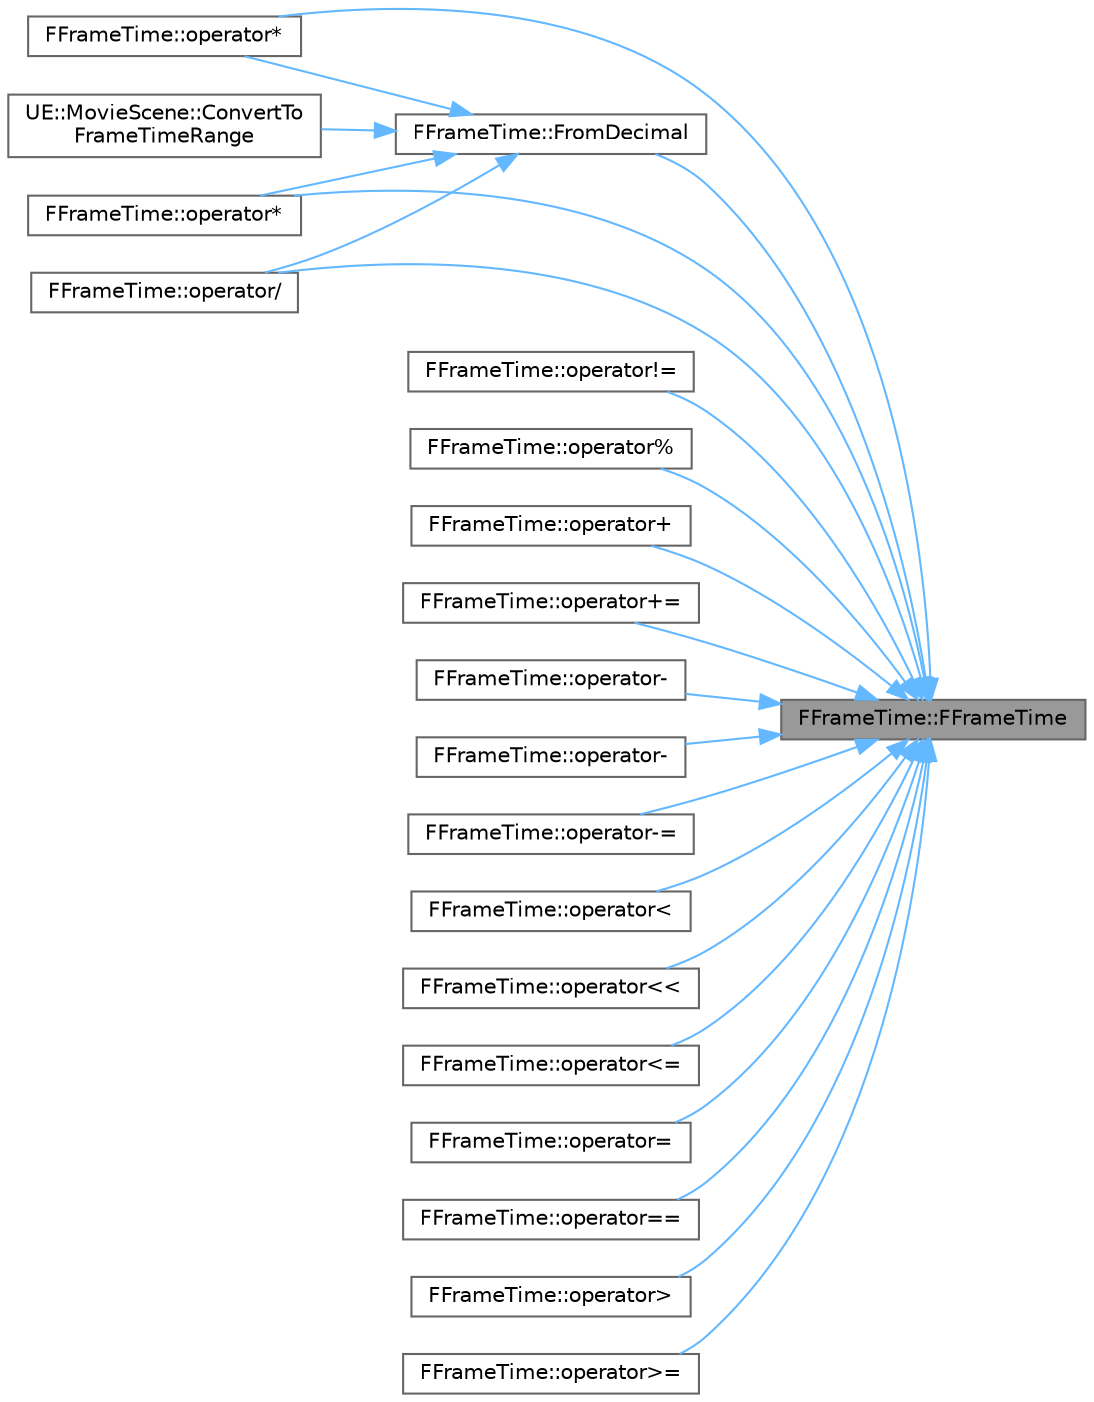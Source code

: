 digraph "FFrameTime::FFrameTime"
{
 // INTERACTIVE_SVG=YES
 // LATEX_PDF_SIZE
  bgcolor="transparent";
  edge [fontname=Helvetica,fontsize=10,labelfontname=Helvetica,labelfontsize=10];
  node [fontname=Helvetica,fontsize=10,shape=box,height=0.2,width=0.4];
  rankdir="RL";
  Node1 [id="Node000001",label="FFrameTime::FFrameTime",height=0.2,width=0.4,color="gray40", fillcolor="grey60", style="filled", fontcolor="black",tooltip="Default constructor initializing to zero."];
  Node1 -> Node2 [id="edge1_Node000001_Node000002",dir="back",color="steelblue1",style="solid",tooltip=" "];
  Node2 [id="Node000002",label="FFrameTime::FromDecimal",height=0.2,width=0.4,color="grey40", fillcolor="white", style="filled",URL="$df/d8e/structFFrameTime.html#af7aca34caf669abadbccd7eb10dcda62",tooltip="Convert a decimal representation to a frame time Note that sub frames are always positive,..."];
  Node2 -> Node3 [id="edge2_Node000002_Node000003",dir="back",color="steelblue1",style="solid",tooltip=" "];
  Node3 [id="Node000003",label="UE::MovieScene::ConvertTo\lFrameTimeRange",height=0.2,width=0.4,color="grey40", fillcolor="white", style="filled",URL="$d1/dd1/namespaceUE_1_1MovieScene.html#a6ec173a2bac14d6d44c19dc03199e09c",tooltip=" "];
  Node2 -> Node4 [id="edge3_Node000002_Node000004",dir="back",color="steelblue1",style="solid",tooltip=" "];
  Node4 [id="Node000004",label="FFrameTime::operator*",height=0.2,width=0.4,color="grey40", fillcolor="white", style="filled",URL="$df/d8e/structFFrameTime.html#a8f1d780c5c4e545e56118e796644bc55",tooltip=" "];
  Node2 -> Node5 [id="edge4_Node000002_Node000005",dir="back",color="steelblue1",style="solid",tooltip=" "];
  Node5 [id="Node000005",label="FFrameTime::operator*",height=0.2,width=0.4,color="grey40", fillcolor="white", style="filled",URL="$df/d8e/structFFrameTime.html#afde01892659eff2cfec4731a20021047",tooltip=" "];
  Node2 -> Node6 [id="edge5_Node000002_Node000006",dir="back",color="steelblue1",style="solid",tooltip=" "];
  Node6 [id="Node000006",label="FFrameTime::operator/",height=0.2,width=0.4,color="grey40", fillcolor="white", style="filled",URL="$df/d8e/structFFrameTime.html#a987f253a19acb4819dbde7405dd4b93e",tooltip=" "];
  Node1 -> Node7 [id="edge6_Node000001_Node000007",dir="back",color="steelblue1",style="solid",tooltip=" "];
  Node7 [id="Node000007",label="FFrameTime::operator!=",height=0.2,width=0.4,color="grey40", fillcolor="white", style="filled",URL="$df/d8e/structFFrameTime.html#a56bd5dd64ff986cb0834f8dfb089c878",tooltip=" "];
  Node1 -> Node8 [id="edge7_Node000001_Node000008",dir="back",color="steelblue1",style="solid",tooltip=" "];
  Node8 [id="Node000008",label="FFrameTime::operator%",height=0.2,width=0.4,color="grey40", fillcolor="white", style="filled",URL="$df/d8e/structFFrameTime.html#a2e16bba8e61dfdf480f244f98df16c20",tooltip=" "];
  Node1 -> Node4 [id="edge8_Node000001_Node000004",dir="back",color="steelblue1",style="solid",tooltip=" "];
  Node1 -> Node5 [id="edge9_Node000001_Node000005",dir="back",color="steelblue1",style="solid",tooltip=" "];
  Node1 -> Node9 [id="edge10_Node000001_Node000009",dir="back",color="steelblue1",style="solid",tooltip=" "];
  Node9 [id="Node000009",label="FFrameTime::operator+",height=0.2,width=0.4,color="grey40", fillcolor="white", style="filled",URL="$df/d8e/structFFrameTime.html#a52ba0eca43c222c69c4baad4cd9faa55",tooltip=" "];
  Node1 -> Node10 [id="edge11_Node000001_Node000010",dir="back",color="steelblue1",style="solid",tooltip=" "];
  Node10 [id="Node000010",label="FFrameTime::operator+=",height=0.2,width=0.4,color="grey40", fillcolor="white", style="filled",URL="$df/d8e/structFFrameTime.html#a8faedb5eeb732492fbf1fb47e38e18b0",tooltip=" "];
  Node1 -> Node11 [id="edge12_Node000001_Node000011",dir="back",color="steelblue1",style="solid",tooltip=" "];
  Node11 [id="Node000011",label="FFrameTime::operator-",height=0.2,width=0.4,color="grey40", fillcolor="white", style="filled",URL="$df/d8e/structFFrameTime.html#ae28e74fa49a509ed251ddb64538ffb66",tooltip=" "];
  Node1 -> Node12 [id="edge13_Node000001_Node000012",dir="back",color="steelblue1",style="solid",tooltip=" "];
  Node12 [id="Node000012",label="FFrameTime::operator-",height=0.2,width=0.4,color="grey40", fillcolor="white", style="filled",URL="$df/d8e/structFFrameTime.html#afe63158ae2e5f74df5ce9b0997bc3721",tooltip=" "];
  Node1 -> Node13 [id="edge14_Node000001_Node000013",dir="back",color="steelblue1",style="solid",tooltip=" "];
  Node13 [id="Node000013",label="FFrameTime::operator-=",height=0.2,width=0.4,color="grey40", fillcolor="white", style="filled",URL="$df/d8e/structFFrameTime.html#ac8f11884b71eafee9fbdbbe4b1ceaa7e",tooltip=" "];
  Node1 -> Node6 [id="edge15_Node000001_Node000006",dir="back",color="steelblue1",style="solid",tooltip=" "];
  Node1 -> Node14 [id="edge16_Node000001_Node000014",dir="back",color="steelblue1",style="solid",tooltip=" "];
  Node14 [id="Node000014",label="FFrameTime::operator\<",height=0.2,width=0.4,color="grey40", fillcolor="white", style="filled",URL="$df/d8e/structFFrameTime.html#a8e0e758701c10522e1a69895c2fb0644",tooltip=" "];
  Node1 -> Node15 [id="edge17_Node000001_Node000015",dir="back",color="steelblue1",style="solid",tooltip=" "];
  Node15 [id="Node000015",label="FFrameTime::operator\<\<",height=0.2,width=0.4,color="grey40", fillcolor="white", style="filled",URL="$df/d8e/structFFrameTime.html#a5f5326bbfd8aadb850e83134b4dc4214",tooltip="Serializes the given FrameTime from or into the specified archive."];
  Node1 -> Node16 [id="edge18_Node000001_Node000016",dir="back",color="steelblue1",style="solid",tooltip=" "];
  Node16 [id="Node000016",label="FFrameTime::operator\<=",height=0.2,width=0.4,color="grey40", fillcolor="white", style="filled",URL="$df/d8e/structFFrameTime.html#a0078bc8a5be323ac1e7a411f57df8ca1",tooltip=" "];
  Node1 -> Node17 [id="edge19_Node000001_Node000017",dir="back",color="steelblue1",style="solid",tooltip=" "];
  Node17 [id="Node000017",label="FFrameTime::operator=",height=0.2,width=0.4,color="grey40", fillcolor="white", style="filled",URL="$df/d8e/structFFrameTime.html#acc35d25beb8a381ad67a4f103dc52f0a",tooltip="Assignment from a type-safe frame number."];
  Node1 -> Node18 [id="edge20_Node000001_Node000018",dir="back",color="steelblue1",style="solid",tooltip=" "];
  Node18 [id="Node000018",label="FFrameTime::operator==",height=0.2,width=0.4,color="grey40", fillcolor="white", style="filled",URL="$df/d8e/structFFrameTime.html#a35768fcf27bf65c61e86d8d32b98a933",tooltip=" "];
  Node1 -> Node19 [id="edge21_Node000001_Node000019",dir="back",color="steelblue1",style="solid",tooltip=" "];
  Node19 [id="Node000019",label="FFrameTime::operator\>",height=0.2,width=0.4,color="grey40", fillcolor="white", style="filled",URL="$df/d8e/structFFrameTime.html#a90a0cbd679e942a950f824b989762f62",tooltip=" "];
  Node1 -> Node20 [id="edge22_Node000001_Node000020",dir="back",color="steelblue1",style="solid",tooltip=" "];
  Node20 [id="Node000020",label="FFrameTime::operator\>=",height=0.2,width=0.4,color="grey40", fillcolor="white", style="filled",URL="$df/d8e/structFFrameTime.html#a183a50f2e6ebadbb8e4d1da1fc43d89a",tooltip=" "];
}
